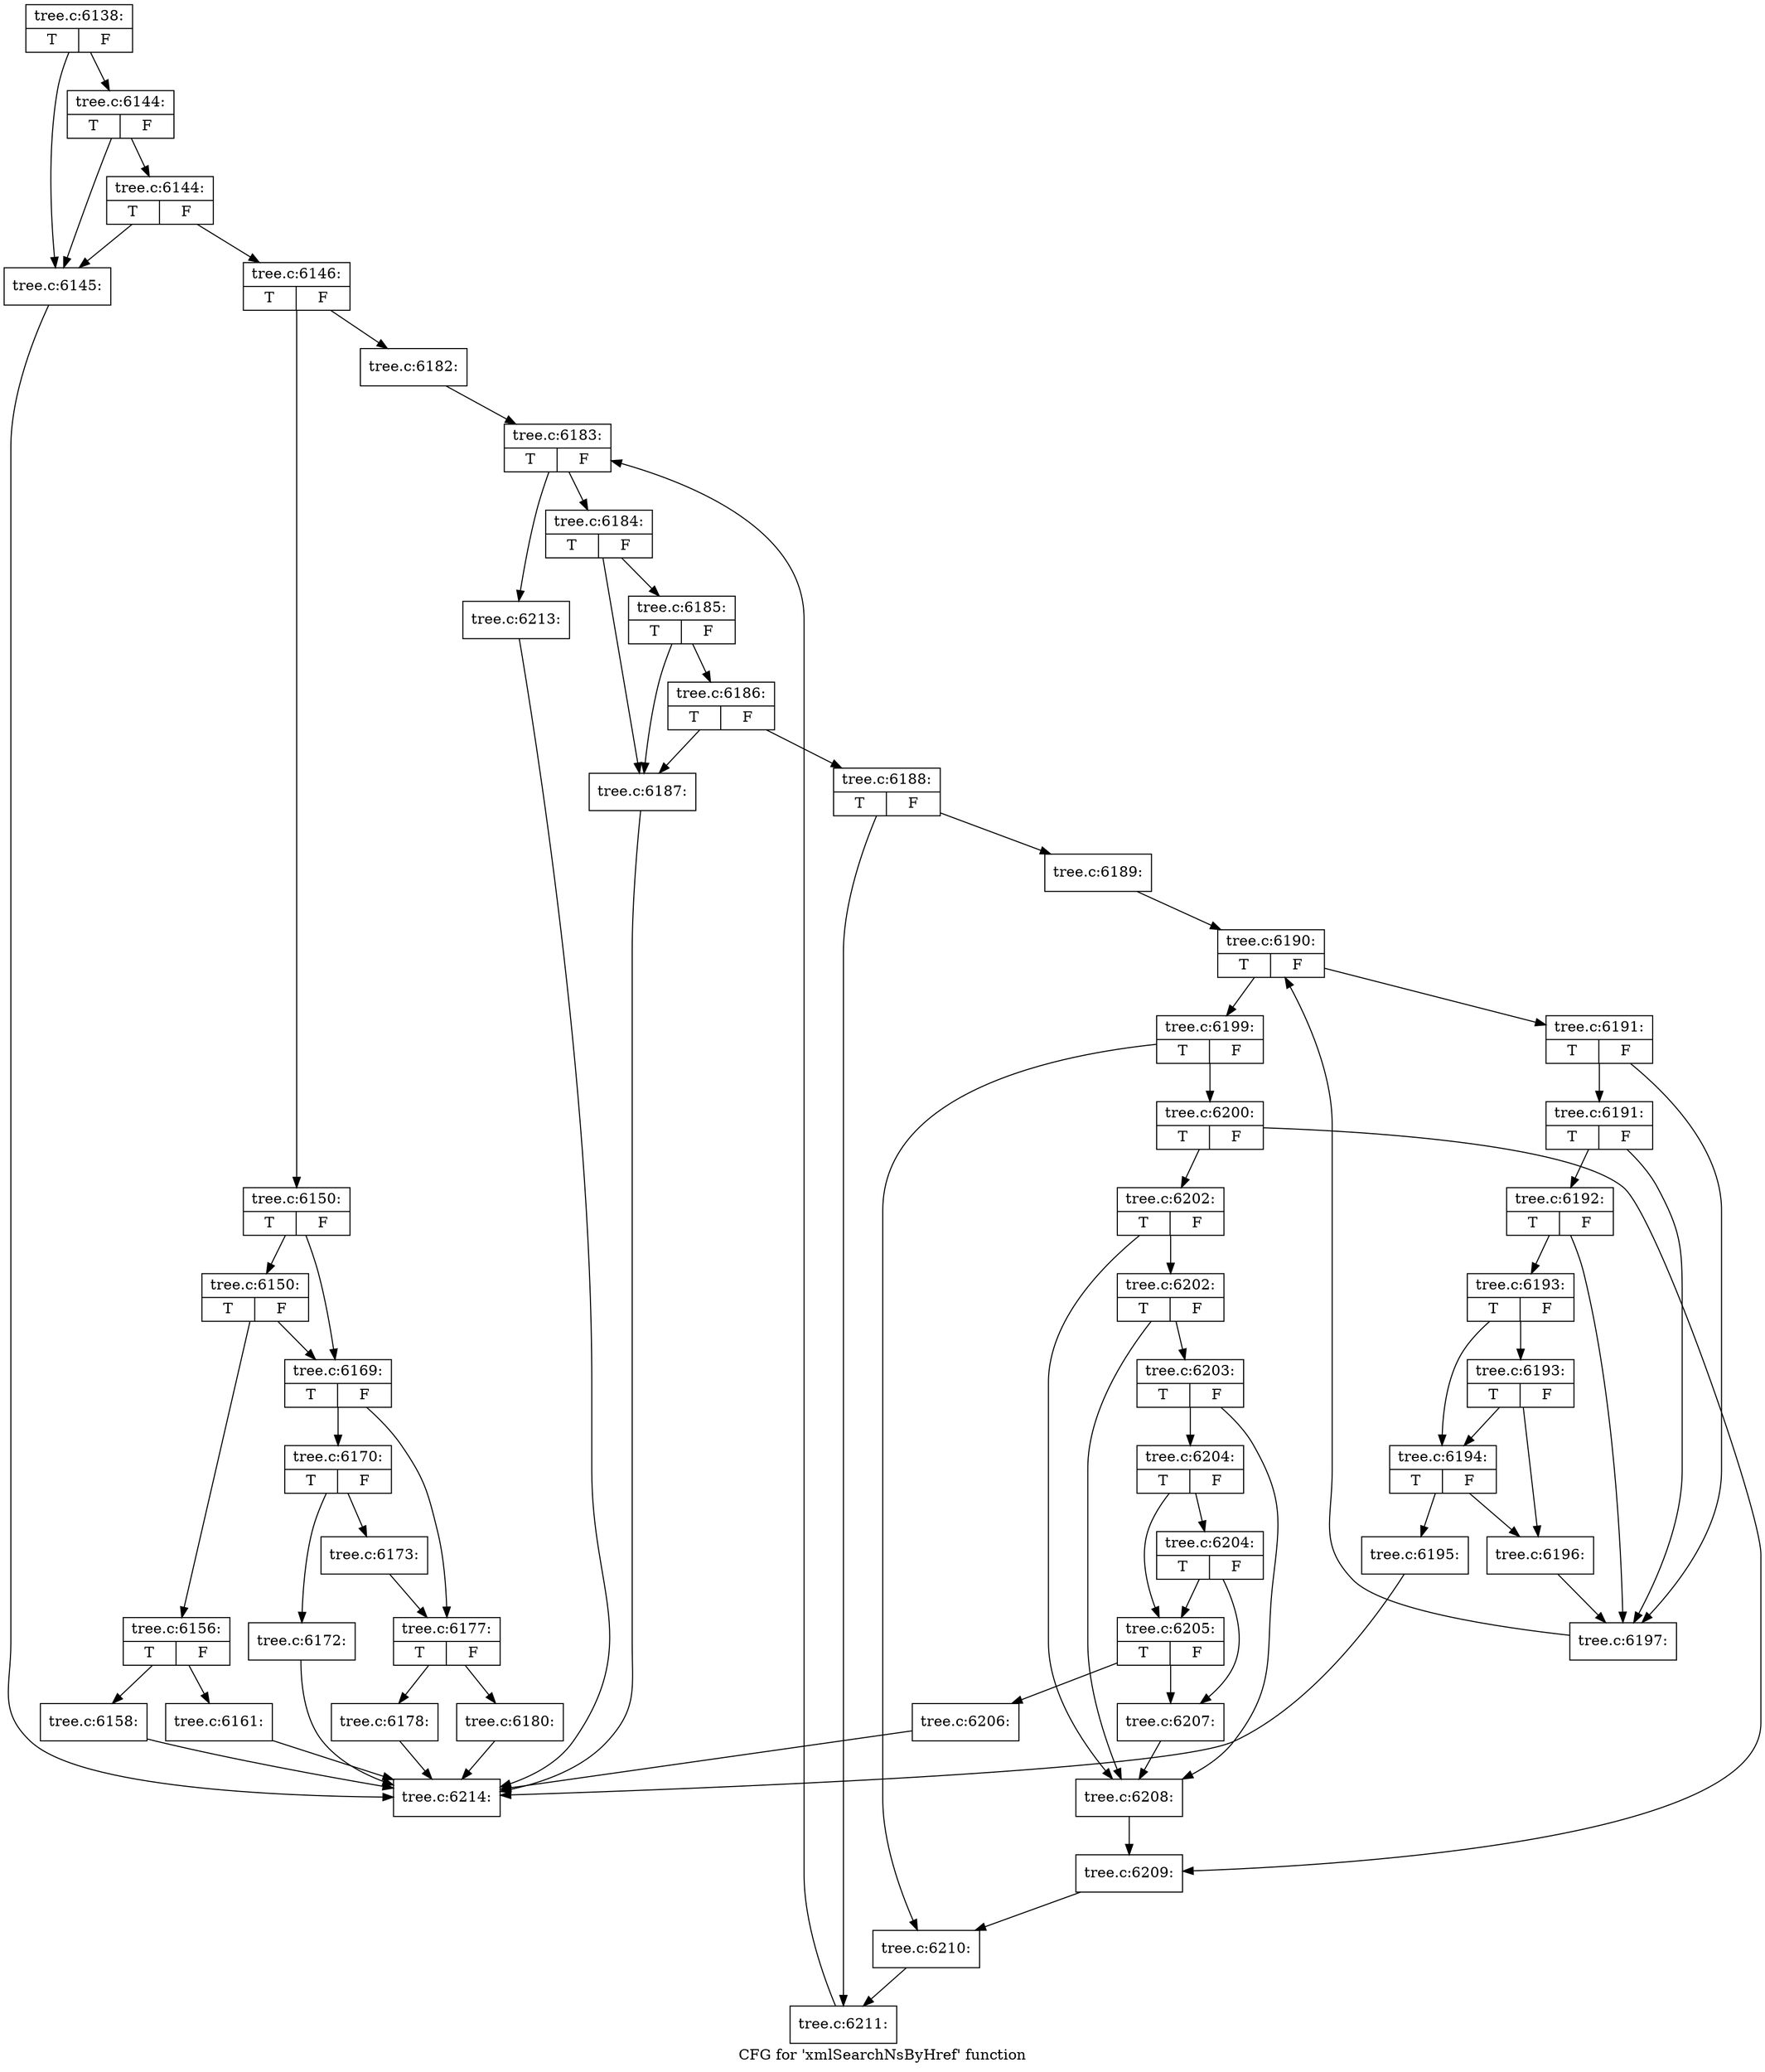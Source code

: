 digraph "CFG for 'xmlSearchNsByHref' function" {
	label="CFG for 'xmlSearchNsByHref' function";

	Node0x55ad0bd2acf0 [shape=record,label="{tree.c:6138:|{<s0>T|<s1>F}}"];
	Node0x55ad0bd2acf0 -> Node0x55ad0bd3b520;
	Node0x55ad0bd2acf0 -> Node0x55ad0bd3b640;
	Node0x55ad0bd3b640 [shape=record,label="{tree.c:6144:|{<s0>T|<s1>F}}"];
	Node0x55ad0bd3b640 -> Node0x55ad0bd3b520;
	Node0x55ad0bd3b640 -> Node0x55ad0bd3b5c0;
	Node0x55ad0bd3b5c0 [shape=record,label="{tree.c:6144:|{<s0>T|<s1>F}}"];
	Node0x55ad0bd3b5c0 -> Node0x55ad0bd3b520;
	Node0x55ad0bd3b5c0 -> Node0x55ad0bd3b570;
	Node0x55ad0bd3b520 [shape=record,label="{tree.c:6145:}"];
	Node0x55ad0bd3b520 -> Node0x55ad0bd2aad0;
	Node0x55ad0bd3b570 [shape=record,label="{tree.c:6146:|{<s0>T|<s1>F}}"];
	Node0x55ad0bd3b570 -> Node0x55ad0bd3bf90;
	Node0x55ad0bd3b570 -> Node0x55ad0bd3bfe0;
	Node0x55ad0bd3bf90 [shape=record,label="{tree.c:6150:|{<s0>T|<s1>F}}"];
	Node0x55ad0bd3bf90 -> Node0x55ad0bd3c3e0;
	Node0x55ad0bd3bf90 -> Node0x55ad0bd3c390;
	Node0x55ad0bd3c3e0 [shape=record,label="{tree.c:6150:|{<s0>T|<s1>F}}"];
	Node0x55ad0bd3c3e0 -> Node0x55ad0bd3c340;
	Node0x55ad0bd3c3e0 -> Node0x55ad0bd3c390;
	Node0x55ad0bd3c340 [shape=record,label="{tree.c:6156:|{<s0>T|<s1>F}}"];
	Node0x55ad0bd3c340 -> Node0x55ad0bd3ccc0;
	Node0x55ad0bd3c340 -> Node0x55ad0bd3cd10;
	Node0x55ad0bd3ccc0 [shape=record,label="{tree.c:6158:}"];
	Node0x55ad0bd3ccc0 -> Node0x55ad0bd2aad0;
	Node0x55ad0bd3cd10 [shape=record,label="{tree.c:6161:}"];
	Node0x55ad0bd3cd10 -> Node0x55ad0bd2aad0;
	Node0x55ad0bd3c390 [shape=record,label="{tree.c:6169:|{<s0>T|<s1>F}}"];
	Node0x55ad0bd3c390 -> Node0x55ad0bd3e620;
	Node0x55ad0bd3c390 -> Node0x55ad0bd3e670;
	Node0x55ad0bd3e620 [shape=record,label="{tree.c:6170:|{<s0>T|<s1>F}}"];
	Node0x55ad0bd3e620 -> Node0x55ad0bd3ec70;
	Node0x55ad0bd3e620 -> Node0x55ad0bd3ecc0;
	Node0x55ad0bd3ec70 [shape=record,label="{tree.c:6172:}"];
	Node0x55ad0bd3ec70 -> Node0x55ad0bd2aad0;
	Node0x55ad0bd3ecc0 [shape=record,label="{tree.c:6173:}"];
	Node0x55ad0bd3ecc0 -> Node0x55ad0bd3e670;
	Node0x55ad0bd3e670 [shape=record,label="{tree.c:6177:|{<s0>T|<s1>F}}"];
	Node0x55ad0bd3e670 -> Node0x55ad0bd3f210;
	Node0x55ad0bd3e670 -> Node0x55ad0bd3f2b0;
	Node0x55ad0bd3f210 [shape=record,label="{tree.c:6178:}"];
	Node0x55ad0bd3f210 -> Node0x55ad0bd2aad0;
	Node0x55ad0bd3f2b0 [shape=record,label="{tree.c:6180:}"];
	Node0x55ad0bd3f2b0 -> Node0x55ad0bd2aad0;
	Node0x55ad0bd3bfe0 [shape=record,label="{tree.c:6182:}"];
	Node0x55ad0bd3bfe0 -> Node0x55ad0bd3f260;
	Node0x55ad0bd3f260 [shape=record,label="{tree.c:6183:|{<s0>T|<s1>F}}"];
	Node0x55ad0bd3f260 -> Node0x55ad0bd404a0;
	Node0x55ad0bd3f260 -> Node0x55ad0bd402c0;
	Node0x55ad0bd404a0 [shape=record,label="{tree.c:6184:|{<s0>T|<s1>F}}"];
	Node0x55ad0bd404a0 -> Node0x55ad0bd40650;
	Node0x55ad0bd404a0 -> Node0x55ad0bd40770;
	Node0x55ad0bd40770 [shape=record,label="{tree.c:6185:|{<s0>T|<s1>F}}"];
	Node0x55ad0bd40770 -> Node0x55ad0bd40650;
	Node0x55ad0bd40770 -> Node0x55ad0bd406f0;
	Node0x55ad0bd406f0 [shape=record,label="{tree.c:6186:|{<s0>T|<s1>F}}"];
	Node0x55ad0bd406f0 -> Node0x55ad0bd40650;
	Node0x55ad0bd406f0 -> Node0x55ad0bd406a0;
	Node0x55ad0bd40650 [shape=record,label="{tree.c:6187:}"];
	Node0x55ad0bd40650 -> Node0x55ad0bd2aad0;
	Node0x55ad0bd406a0 [shape=record,label="{tree.c:6188:|{<s0>T|<s1>F}}"];
	Node0x55ad0bd406a0 -> Node0x55ad0bd412e0;
	Node0x55ad0bd406a0 -> Node0x55ad0bd41330;
	Node0x55ad0bd412e0 [shape=record,label="{tree.c:6189:}"];
	Node0x55ad0bd412e0 -> Node0x55ad0bd419f0;
	Node0x55ad0bd419f0 [shape=record,label="{tree.c:6190:|{<s0>T|<s1>F}}"];
	Node0x55ad0bd419f0 -> Node0x55ad0bd41df0;
	Node0x55ad0bd419f0 -> Node0x55ad0bd41c10;
	Node0x55ad0bd41df0 [shape=record,label="{tree.c:6191:|{<s0>T|<s1>F}}"];
	Node0x55ad0bd41df0 -> Node0x55ad0bd420c0;
	Node0x55ad0bd41df0 -> Node0x55ad0bd41ff0;
	Node0x55ad0bd420c0 [shape=record,label="{tree.c:6191:|{<s0>T|<s1>F}}"];
	Node0x55ad0bd420c0 -> Node0x55ad0bd42040;
	Node0x55ad0bd420c0 -> Node0x55ad0bd41ff0;
	Node0x55ad0bd42040 [shape=record,label="{tree.c:6192:|{<s0>T|<s1>F}}"];
	Node0x55ad0bd42040 -> Node0x55ad0bd41fa0;
	Node0x55ad0bd42040 -> Node0x55ad0bd41ff0;
	Node0x55ad0bd41fa0 [shape=record,label="{tree.c:6193:|{<s0>T|<s1>F}}"];
	Node0x55ad0bd41fa0 -> Node0x55ad0bd42bf0;
	Node0x55ad0bd41fa0 -> Node0x55ad0bd42b70;
	Node0x55ad0bd42bf0 [shape=record,label="{tree.c:6193:|{<s0>T|<s1>F}}"];
	Node0x55ad0bd42bf0 -> Node0x55ad0bd42b70;
	Node0x55ad0bd42bf0 -> Node0x55ad0bd42b20;
	Node0x55ad0bd42b70 [shape=record,label="{tree.c:6194:|{<s0>T|<s1>F}}"];
	Node0x55ad0bd42b70 -> Node0x55ad0bd42ad0;
	Node0x55ad0bd42b70 -> Node0x55ad0bd42b20;
	Node0x55ad0bd42ad0 [shape=record,label="{tree.c:6195:}"];
	Node0x55ad0bd42ad0 -> Node0x55ad0bd2aad0;
	Node0x55ad0bd42b20 [shape=record,label="{tree.c:6196:}"];
	Node0x55ad0bd42b20 -> Node0x55ad0bd41ff0;
	Node0x55ad0bd41ff0 [shape=record,label="{tree.c:6197:}"];
	Node0x55ad0bd41ff0 -> Node0x55ad0bd419f0;
	Node0x55ad0bd41c10 [shape=record,label="{tree.c:6199:|{<s0>T|<s1>F}}"];
	Node0x55ad0bd41c10 -> Node0x55ad0bd44520;
	Node0x55ad0bd41c10 -> Node0x55ad0bd44570;
	Node0x55ad0bd44520 [shape=record,label="{tree.c:6200:|{<s0>T|<s1>F}}"];
	Node0x55ad0bd44520 -> Node0x55ad0bd44b90;
	Node0x55ad0bd44520 -> Node0x55ad0bd44be0;
	Node0x55ad0bd44b90 [shape=record,label="{tree.c:6202:|{<s0>T|<s1>F}}"];
	Node0x55ad0bd44b90 -> Node0x55ad0bd450c0;
	Node0x55ad0bd44b90 -> Node0x55ad0bd44ff0;
	Node0x55ad0bd450c0 [shape=record,label="{tree.c:6202:|{<s0>T|<s1>F}}"];
	Node0x55ad0bd450c0 -> Node0x55ad0bd45040;
	Node0x55ad0bd450c0 -> Node0x55ad0bd44ff0;
	Node0x55ad0bd45040 [shape=record,label="{tree.c:6203:|{<s0>T|<s1>F}}"];
	Node0x55ad0bd45040 -> Node0x55ad0bd44fa0;
	Node0x55ad0bd45040 -> Node0x55ad0bd44ff0;
	Node0x55ad0bd44fa0 [shape=record,label="{tree.c:6204:|{<s0>T|<s1>F}}"];
	Node0x55ad0bd44fa0 -> Node0x55ad0bd45c70;
	Node0x55ad0bd44fa0 -> Node0x55ad0bd45bf0;
	Node0x55ad0bd45c70 [shape=record,label="{tree.c:6204:|{<s0>T|<s1>F}}"];
	Node0x55ad0bd45c70 -> Node0x55ad0bd45bf0;
	Node0x55ad0bd45c70 -> Node0x55ad0bd45ba0;
	Node0x55ad0bd45bf0 [shape=record,label="{tree.c:6205:|{<s0>T|<s1>F}}"];
	Node0x55ad0bd45bf0 -> Node0x55ad0bd45b50;
	Node0x55ad0bd45bf0 -> Node0x55ad0bd45ba0;
	Node0x55ad0bd45b50 [shape=record,label="{tree.c:6206:}"];
	Node0x55ad0bd45b50 -> Node0x55ad0bd2aad0;
	Node0x55ad0bd45ba0 [shape=record,label="{tree.c:6207:}"];
	Node0x55ad0bd45ba0 -> Node0x55ad0bd44ff0;
	Node0x55ad0bd44ff0 [shape=record,label="{tree.c:6208:}"];
	Node0x55ad0bd44ff0 -> Node0x55ad0bd44be0;
	Node0x55ad0bd44be0 [shape=record,label="{tree.c:6209:}"];
	Node0x55ad0bd44be0 -> Node0x55ad0bd44570;
	Node0x55ad0bd44570 [shape=record,label="{tree.c:6210:}"];
	Node0x55ad0bd44570 -> Node0x55ad0bd41330;
	Node0x55ad0bd41330 [shape=record,label="{tree.c:6211:}"];
	Node0x55ad0bd41330 -> Node0x55ad0bd3f260;
	Node0x55ad0bd402c0 [shape=record,label="{tree.c:6213:}"];
	Node0x55ad0bd402c0 -> Node0x55ad0bd2aad0;
	Node0x55ad0bd2aad0 [shape=record,label="{tree.c:6214:}"];
}
